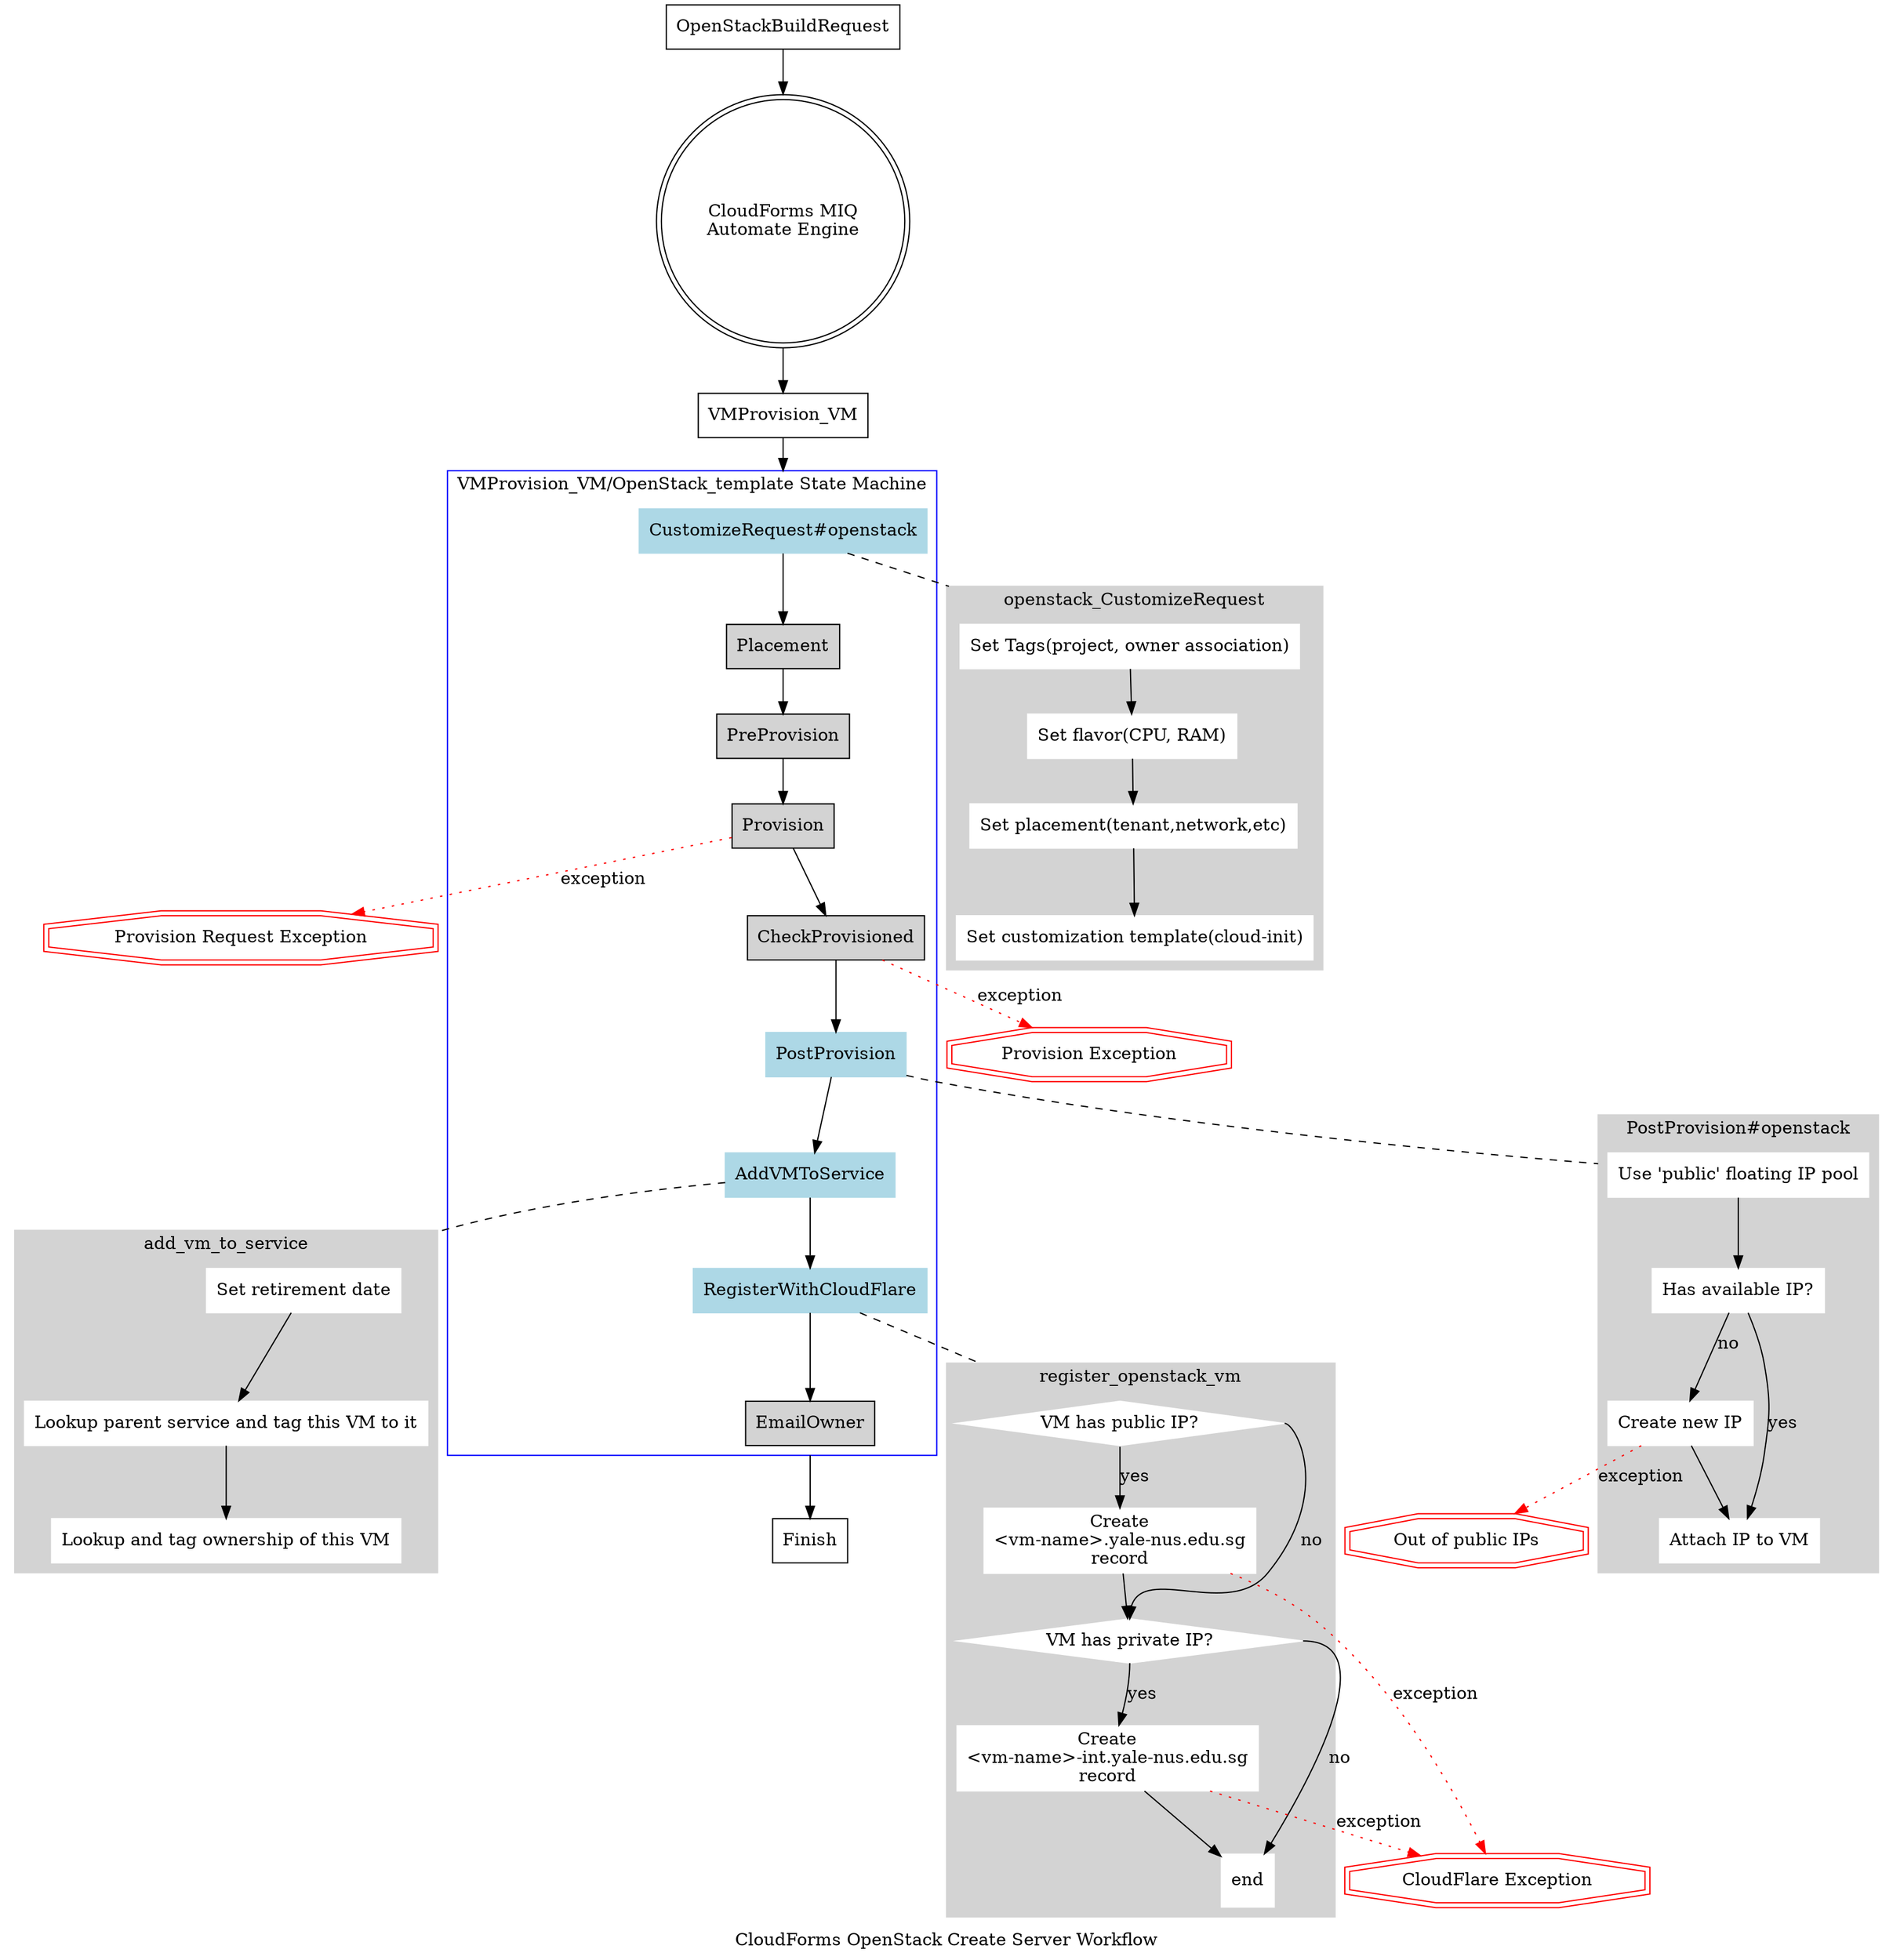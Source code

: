 digraph G {
  label="CloudForms OpenStack Create Server Workflow";
#  rankdir=LR;
#  splines=ortho;
  compound=true;
  node [ shape=box ];

  subgraph cluster0 {
    node [style=filled];
    color=blue;
    label="VMProvision_VM/OpenStack_template State Machine";
    
    # have only 3 nodes per row.
    "CustomizeRequest#openstack" -> Placement -> PreProvision ->
    Provision -> CheckProvisioned -> PostProvision ->
    AddVMToService -> RegisterWithCloudFlare -> EmailOwner;

    # connect the rows together.
#    PreProvision -> Provision [ constraint = false ];
#    PostProvision -> AddVMToService [constraint = false ];

    "CustomizeRequest#openstack" [color=lightblue];
    PostProvision [color=lightblue];
    AddVMToService [color=lightblue]
    RegisterWithCloudFlare [color=lightblue];
  }

#  subgraph clusterBuildRequest { label="OpenStackBuildRequest";
#    "Tag request with project" -> "Set VM params" -> "Set placement options";
#  }

  subgraph clusterCustomizeRequest { label="openstack_CustomizeRequest";
    node [style=filled;color=white];
    style=filled;color=lightgrey;
    "Set Tags(project, owner association)" -> "Set flavor(CPU, RAM)" ->
    "Set placement(tenant,network,etc)" -> "Set customization template(cloud-init)";
  }

  subgraph clusterAddVMToService { label="add_vm_to_service";
    node [style=filled;color=white];
    style=filled;color=lightgrey;
    "Set retirement date" -> "Lookup parent service and tag this VM to it" ->
    "Lookup and tag ownership of this VM";
  }

  subgraph clusterPostProvision { label="PostProvision#openstack";
    node [style=filled;color=white];
    style=filled;color=lightgrey;
    "Use 'public' floating IP pool" -> "Has available IP?";
    "Has available IP?" -> "Attach IP to VM" [label="yes"];
    "Has available IP?" -> "Create new IP" [label="no"];
    "Create new IP" -> "Attach IP to VM";
  }

  subgraph clusterRegisterWithCloudFlare { label="register_openstack_vm";
    node [style=filled;color=white];
    style=filled;color=lightgrey;
    "VM has public IP?":s -> "Create\n<vm-name>.yale-nus.edu.sg\nrecord" [label="yes"];
    "VM has public IP?":e -> "VM has private IP?":n [label="no"];
    "Create\n<vm-name>.yale-nus.edu.sg\nrecord" -> "VM has private IP?";
    "VM has private IP?":s -> "Create\n<vm-name>-int.yale-nus.edu.sg\nrecord" [label="yes"];
    "VM has private IP?":e -> "end" [label="no"];
    "Create\n<vm-name>-int.yale-nus.edu.sg\nrecord" -> end;

    "VM has public IP?" [shape=Mdiamond];
    "VM has private IP?" [shape=Mdiamond];
    end [shape=Msquare];
  }

  OpenStackBuildRequest -> "CloudForms MIQ\nAutomate Engine" -> VMProvision_VM;
  "CloudForms MIQ\nAutomate Engine" [shape = doublecircle];

  VMProvision_VM -> "CustomizeRequest#openstack" [lhead=cluster0];
  EmailOwner -> Finish [ltail=cluster0];
  
  # Link relationships.
  "CustomizeRequest#openstack" -> "Set Tags(project, owner association)" [style=dashed,arrowhead=none;lhead=clusterCustomizeRequest];
  "AddVMToService" -> "Set retirement date" [style=dashed,arrowhead=none,lhead=clusterAddVMToService];
  RegisterWithCloudFlare -> "VM has public IP?" [style=dashed,arrowhead=none,lhead=clusterRegisterWithCloudFlare];
  PostProvision -> "Use 'public' floating IP pool" [style=dashed,arrowhead=none,lhead=clusterPostProvision];

  # Exceptions.
  "Provision" -> "Provision Request Exception" [style=dotted;color=red;label="exception"];
  "Provision Request Exception" [shape=doubleoctagon;color=red];
  "CheckProvisioned" -> "Provision Exception" [style=dotted;color=red;label="exception"];
  "Provision Exception" [shape=doubleoctagon;color=red];
  "Create new IP" -> "Out of public IPs" [style=dotted;color=red;label="exception"];
  "Out of public IPs" [shape=doubleoctagon, color=red];
  "Create\n<vm-name>.yale-nus.edu.sg\nrecord" -> "CloudFlare Exception" [style=dotted;color=red;label="exception"];
  "Create\n<vm-name>-int.yale-nus.edu.sg\nrecord" -> "CloudFlare Exception" [style=dotted;color=red;label="exception"];
  "CloudFlare Exception" [shape=doubleoctagon, color=red];
}

